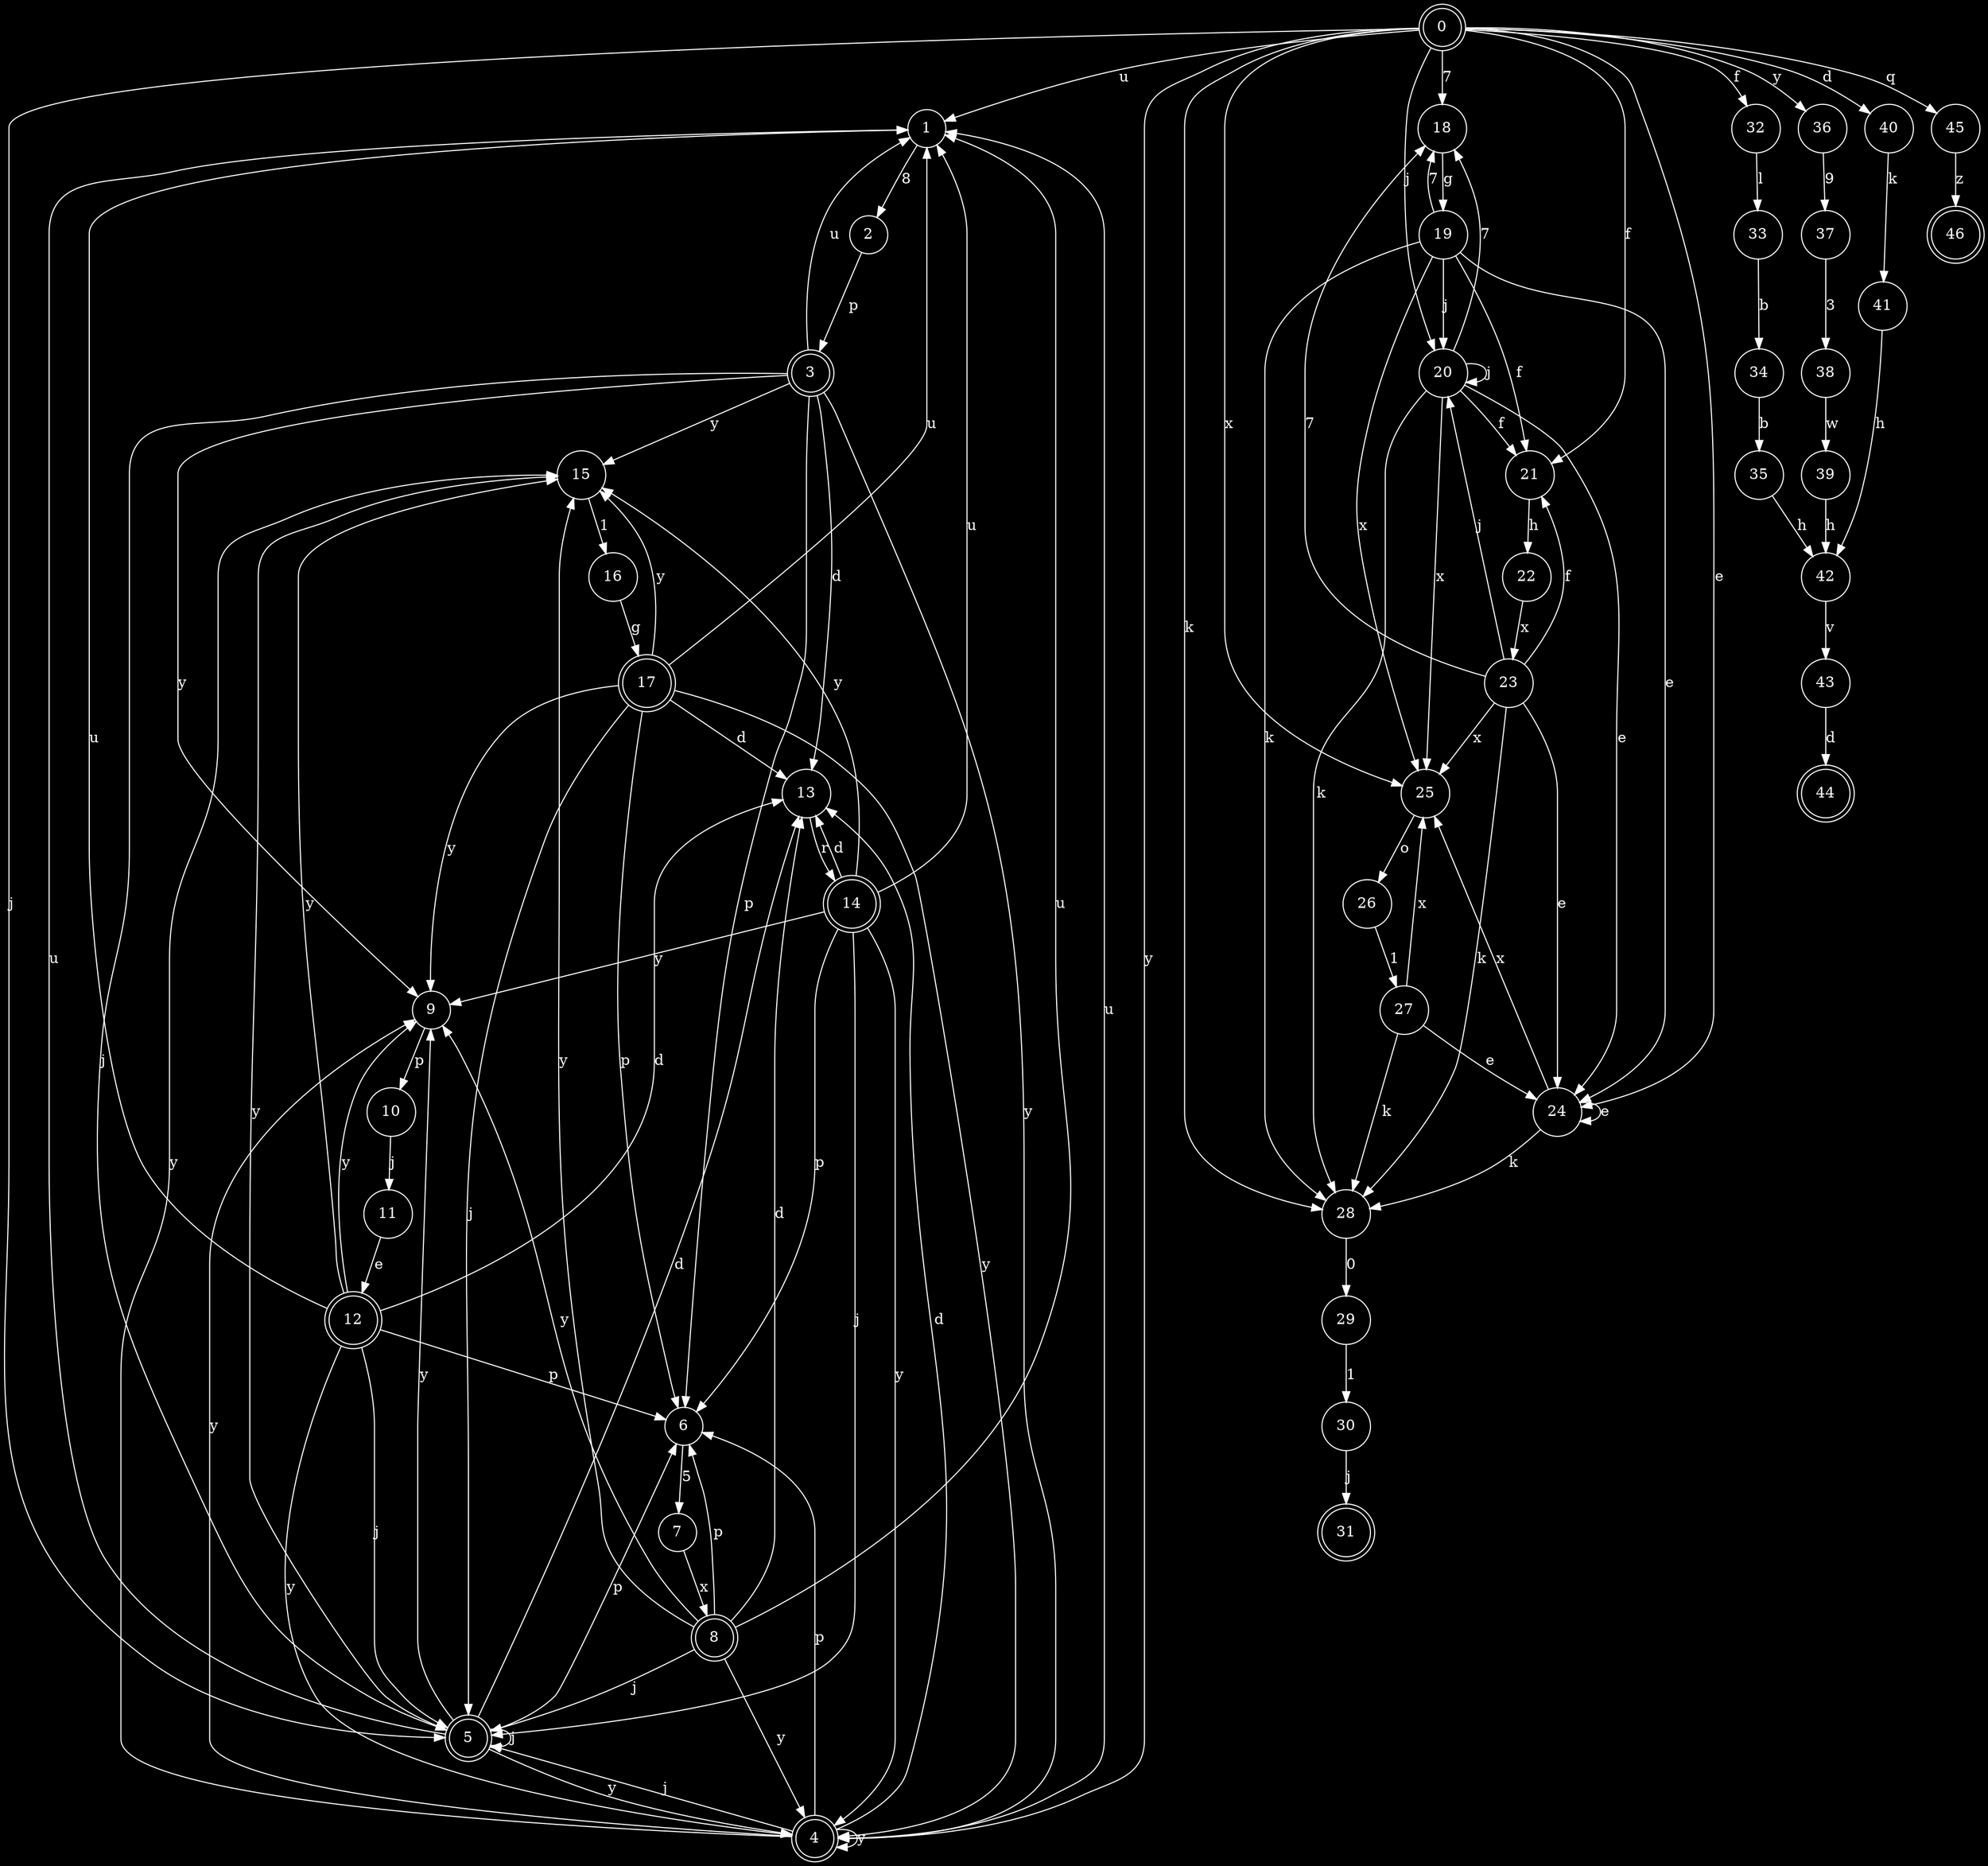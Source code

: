 digraph DFA {
  graph [bgcolor=black];
  node [color=white, fontcolor=white];
  edge [color=white, fontcolor=white];
  0 [shape=doublecircle];
  1 [shape=circle];
  2 [shape=circle];
  3 [shape=doublecircle];
  4 [shape=doublecircle];
  5 [shape=doublecircle];
  6 [shape=circle];
  7 [shape=circle];
  8 [shape=doublecircle];
  9 [shape=circle];
  10 [shape=circle];
  11 [shape=circle];
  12 [shape=doublecircle];
  13 [shape=circle];
  14 [shape=doublecircle];
  15 [shape=circle];
  16 [shape=circle];
  17 [shape=doublecircle];
  18 [shape=circle];
  19 [shape=circle];
  20 [shape=circle];
  21 [shape=circle];
  22 [shape=circle];
  23 [shape=circle];
  24 [shape=circle];
  25 [shape=circle];
  26 [shape=circle];
  27 [shape=circle];
  28 [shape=circle];
  29 [shape=circle];
  30 [shape=circle];
  31 [shape=doublecircle];
  32 [shape=circle];
  33 [shape=circle];
  34 [shape=circle];
  35 [shape=circle];
  36 [shape=circle];
  37 [shape=circle];
  38 [shape=circle];
  39 [shape=circle];
  40 [shape=circle];
  41 [shape=circle];
  42 [shape=circle];
  43 [shape=circle];
  44 [shape=doublecircle];
  45 [shape=circle];
  46 [shape=doublecircle];
  0 -> 1 [label="u"];
  0 -> 4 [label="y"];
  0 -> 5 [label="j"];
  0 -> 18 [label="7"];
  0 -> 20 [label="j"];
  0 -> 21 [label="f"];
  0 -> 24 [label="e"];
  0 -> 25 [label="x"];
  0 -> 28 [label="k"];
  0 -> 32 [label="f"];
  0 -> 36 [label="y"];
  0 -> 40 [label="d"];
  0 -> 45 [label="q"];
  1 -> 2 [label="8"];
  2 -> 3 [label="p"];
  3 -> 6 [label="p"];
  3 -> 9 [label="y"];
  3 -> 13 [label="d"];
  3 -> 15 [label="y"];
  3 -> 1 [label="u"];
  3 -> 4 [label="y"];
  3 -> 5 [label="j"];
  4 -> 6 [label="p"];
  4 -> 9 [label="y"];
  4 -> 13 [label="d"];
  4 -> 15 [label="y"];
  4 -> 1 [label="u"];
  4 -> 4 [label="y"];
  4 -> 5 [label="j"];
  5 -> 6 [label="p"];
  5 -> 9 [label="y"];
  5 -> 13 [label="d"];
  5 -> 15 [label="y"];
  5 -> 1 [label="u"];
  5 -> 4 [label="y"];
  5 -> 5 [label="j"];
  6 -> 7 [label="5"];
  7 -> 8 [label="x"];
  8 -> 6 [label="p"];
  8 -> 9 [label="y"];
  8 -> 13 [label="d"];
  8 -> 15 [label="y"];
  8 -> 1 [label="u"];
  8 -> 4 [label="y"];
  8 -> 5 [label="j"];
  9 -> 10 [label="p"];
  10 -> 11 [label="j"];
  11 -> 12 [label="e"];
  12 -> 6 [label="p"];
  12 -> 9 [label="y"];
  12 -> 13 [label="d"];
  12 -> 15 [label="y"];
  12 -> 1 [label="u"];
  12 -> 4 [label="y"];
  12 -> 5 [label="j"];
  13 -> 14 [label="r"];
  14 -> 13 [label="d"];
  14 -> 6 [label="p"];
  14 -> 9 [label="y"];
  14 -> 15 [label="y"];
  14 -> 1 [label="u"];
  14 -> 4 [label="y"];
  14 -> 5 [label="j"];
  15 -> 16 [label="1"];
  16 -> 17 [label="g"];
  17 -> 6 [label="p"];
  17 -> 9 [label="y"];
  17 -> 13 [label="d"];
  17 -> 15 [label="y"];
  17 -> 1 [label="u"];
  17 -> 4 [label="y"];
  17 -> 5 [label="j"];
  18 -> 19 [label="g"];
  19 -> 18 [label="7"];
  19 -> 20 [label="j"];
  19 -> 21 [label="f"];
  19 -> 24 [label="e"];
  19 -> 25 [label="x"];
  19 -> 28 [label="k"];
  20 -> 20 [label="j"];
  20 -> 18 [label="7"];
  20 -> 21 [label="f"];
  20 -> 24 [label="e"];
  20 -> 25 [label="x"];
  20 -> 28 [label="k"];
  21 -> 22 [label="h"];
  22 -> 23 [label="x"];
  23 -> 18 [label="7"];
  23 -> 20 [label="j"];
  23 -> 21 [label="f"];
  23 -> 24 [label="e"];
  23 -> 25 [label="x"];
  23 -> 28 [label="k"];
  24 -> 24 [label="e"];
  24 -> 25 [label="x"];
  24 -> 28 [label="k"];
  25 -> 26 [label="o"];
  26 -> 27 [label="1"];
  27 -> 24 [label="e"];
  27 -> 25 [label="x"];
  27 -> 28 [label="k"];
  28 -> 29 [label="0"];
  29 -> 30 [label="1"];
  30 -> 31 [label="j"];
  32 -> 33 [label="l"];
  33 -> 34 [label="b"];
  34 -> 35 [label="b"];
  35 -> 42 [label="h"];
  36 -> 37 [label="9"];
  37 -> 38 [label="3"];
  38 -> 39 [label="w"];
  39 -> 42 [label="h"];
  40 -> 41 [label="k"];
  41 -> 42 [label="h"];
  42 -> 43 [label="v"];
  43 -> 44 [label="d"];
  45 -> 46 [label="z"];
}
